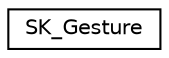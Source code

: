 digraph G
{
  edge [fontname="Helvetica",fontsize="10",labelfontname="Helvetica",labelfontsize="10"];
  node [fontname="Helvetica",fontsize="10",shape=record];
  rankdir=LR;
  Node1 [label="SK_Gesture",height=0.2,width=0.4,color="black", fillcolor="white", style="filled",URL="$d3/dec/structSK__Gesture.html"];
}
